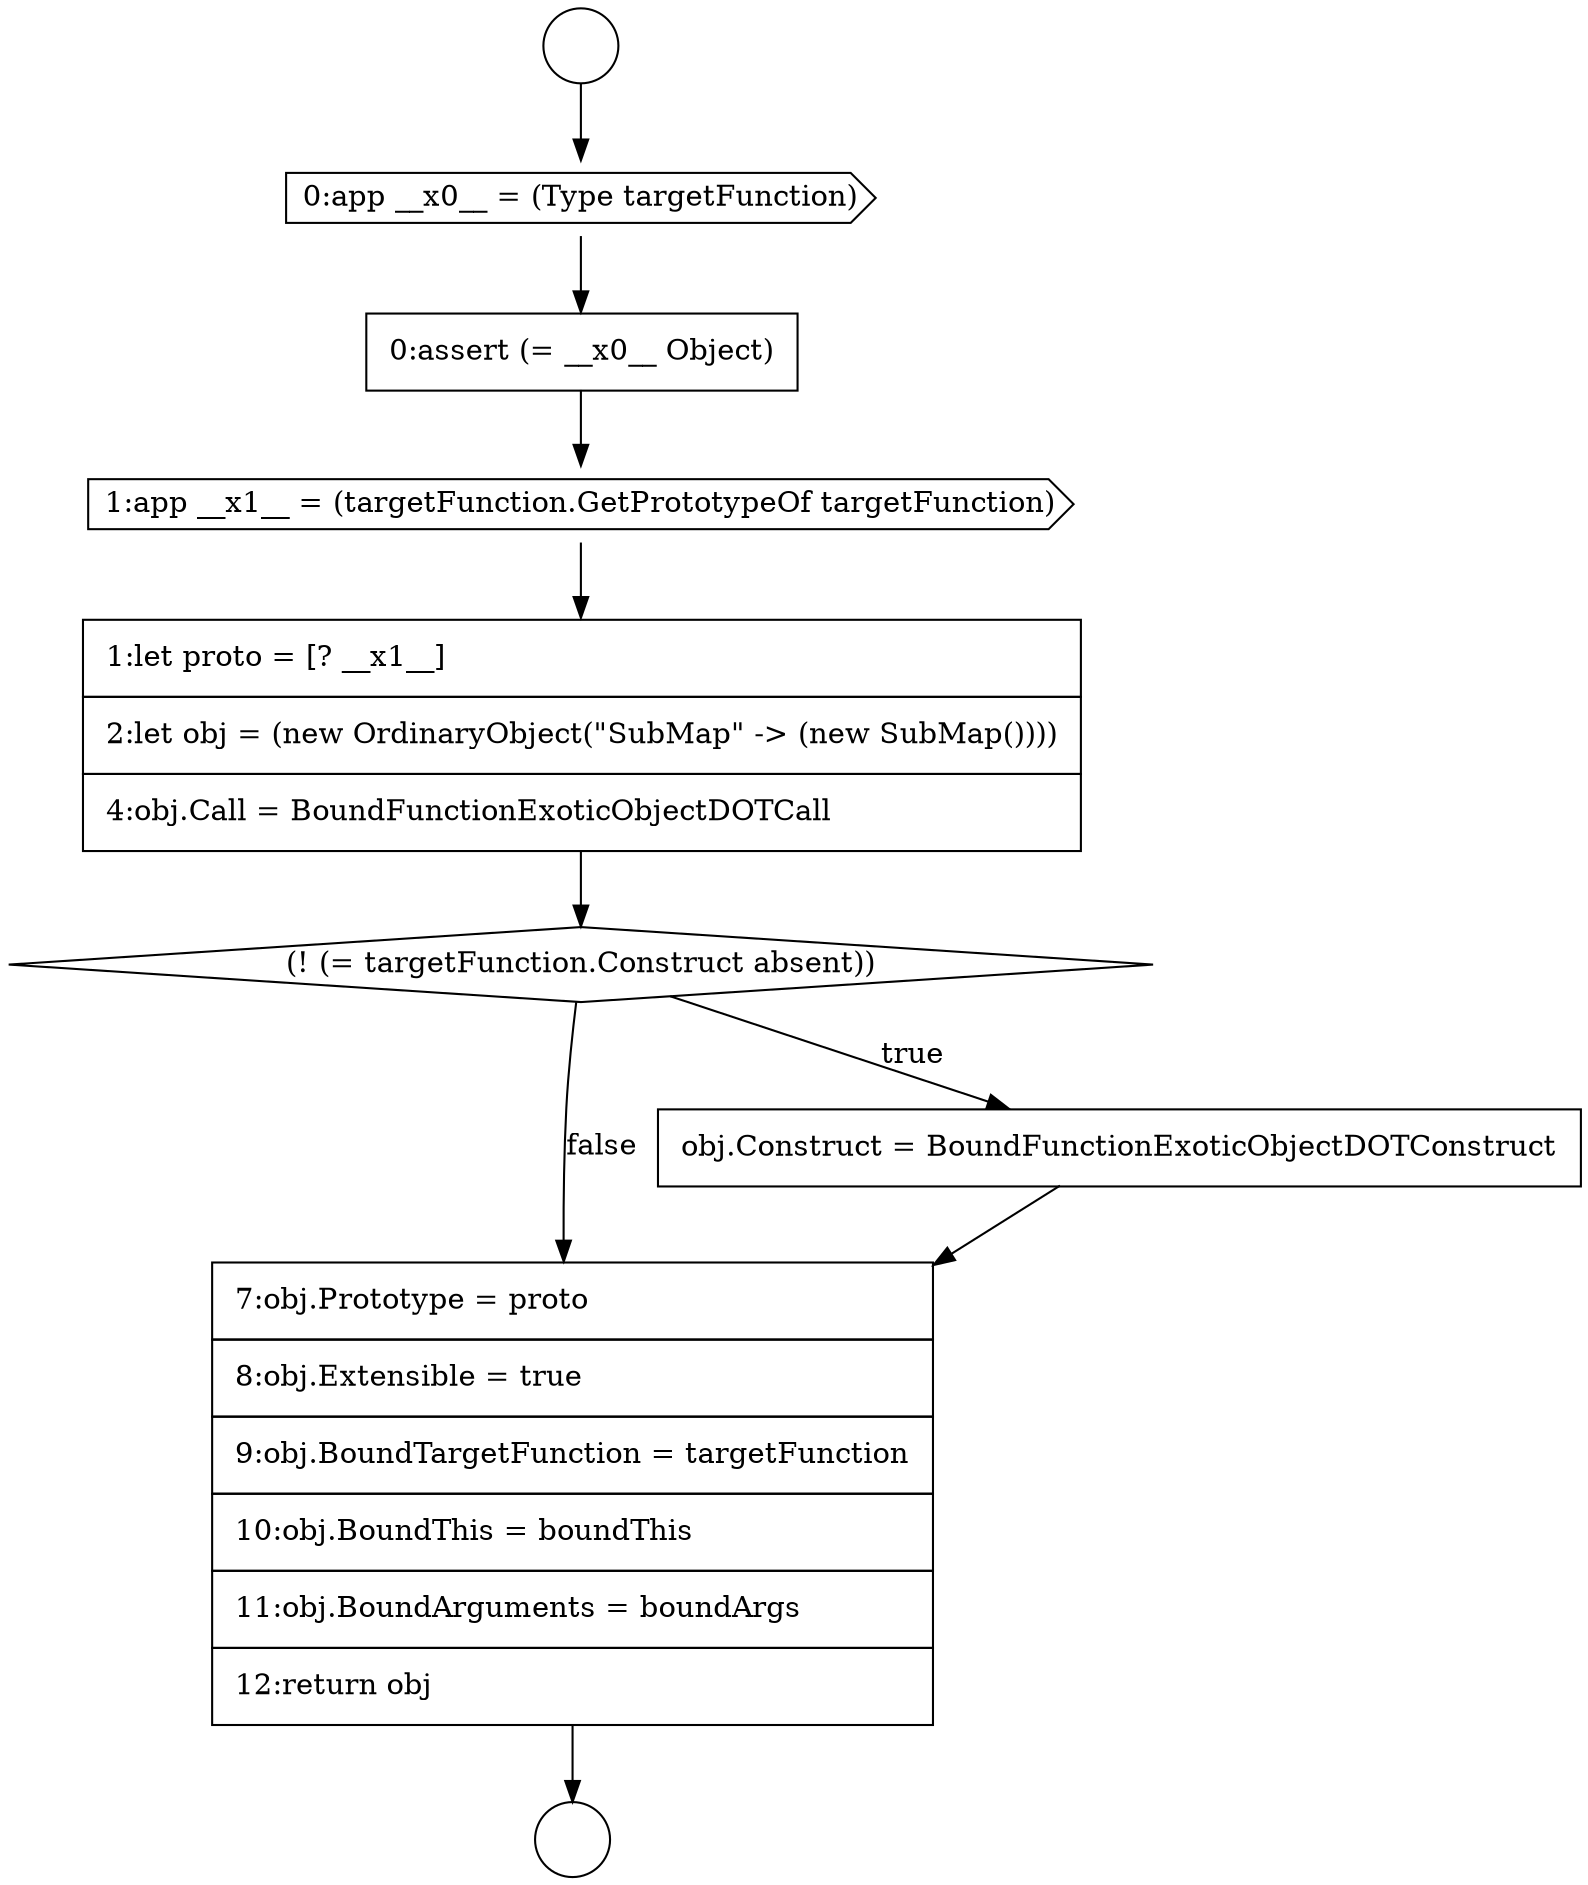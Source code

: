 digraph {
  node2109 [shape=none, margin=0, label=<<font color="black">
    <table border="0" cellborder="1" cellspacing="0" cellpadding="10">
      <tr><td align="left">0:assert (= __x0__ Object)</td></tr>
    </table>
  </font>> color="black" fillcolor="white" style=filled]
  node2114 [shape=none, margin=0, label=<<font color="black">
    <table border="0" cellborder="1" cellspacing="0" cellpadding="10">
      <tr><td align="left">7:obj.Prototype = proto</td></tr>
      <tr><td align="left">8:obj.Extensible = true</td></tr>
      <tr><td align="left">9:obj.BoundTargetFunction = targetFunction</td></tr>
      <tr><td align="left">10:obj.BoundThis = boundThis</td></tr>
      <tr><td align="left">11:obj.BoundArguments = boundArgs</td></tr>
      <tr><td align="left">12:return obj</td></tr>
    </table>
  </font>> color="black" fillcolor="white" style=filled]
  node2112 [shape=diamond, label=<<font color="black">(! (= targetFunction.Construct absent))</font>> color="black" fillcolor="white" style=filled]
  node2108 [shape=cds, label=<<font color="black">0:app __x0__ = (Type targetFunction)</font>> color="black" fillcolor="white" style=filled]
  node2111 [shape=none, margin=0, label=<<font color="black">
    <table border="0" cellborder="1" cellspacing="0" cellpadding="10">
      <tr><td align="left">1:let proto = [? __x1__]</td></tr>
      <tr><td align="left">2:let obj = (new OrdinaryObject(&quot;SubMap&quot; -&gt; (new SubMap())))</td></tr>
      <tr><td align="left">4:obj.Call = BoundFunctionExoticObjectDOTCall</td></tr>
    </table>
  </font>> color="black" fillcolor="white" style=filled]
  node2107 [shape=circle label=" " color="black" fillcolor="white" style=filled]
  node2113 [shape=none, margin=0, label=<<font color="black">
    <table border="0" cellborder="1" cellspacing="0" cellpadding="10">
      <tr><td align="left">obj.Construct = BoundFunctionExoticObjectDOTConstruct</td></tr>
    </table>
  </font>> color="black" fillcolor="white" style=filled]
  node2110 [shape=cds, label=<<font color="black">1:app __x1__ = (targetFunction.GetPrototypeOf targetFunction)</font>> color="black" fillcolor="white" style=filled]
  node2106 [shape=circle label=" " color="black" fillcolor="white" style=filled]
  node2112 -> node2113 [label=<<font color="black">true</font>> color="black"]
  node2112 -> node2114 [label=<<font color="black">false</font>> color="black"]
  node2108 -> node2109 [ color="black"]
  node2106 -> node2108 [ color="black"]
  node2111 -> node2112 [ color="black"]
  node2109 -> node2110 [ color="black"]
  node2113 -> node2114 [ color="black"]
  node2110 -> node2111 [ color="black"]
  node2114 -> node2107 [ color="black"]
}
